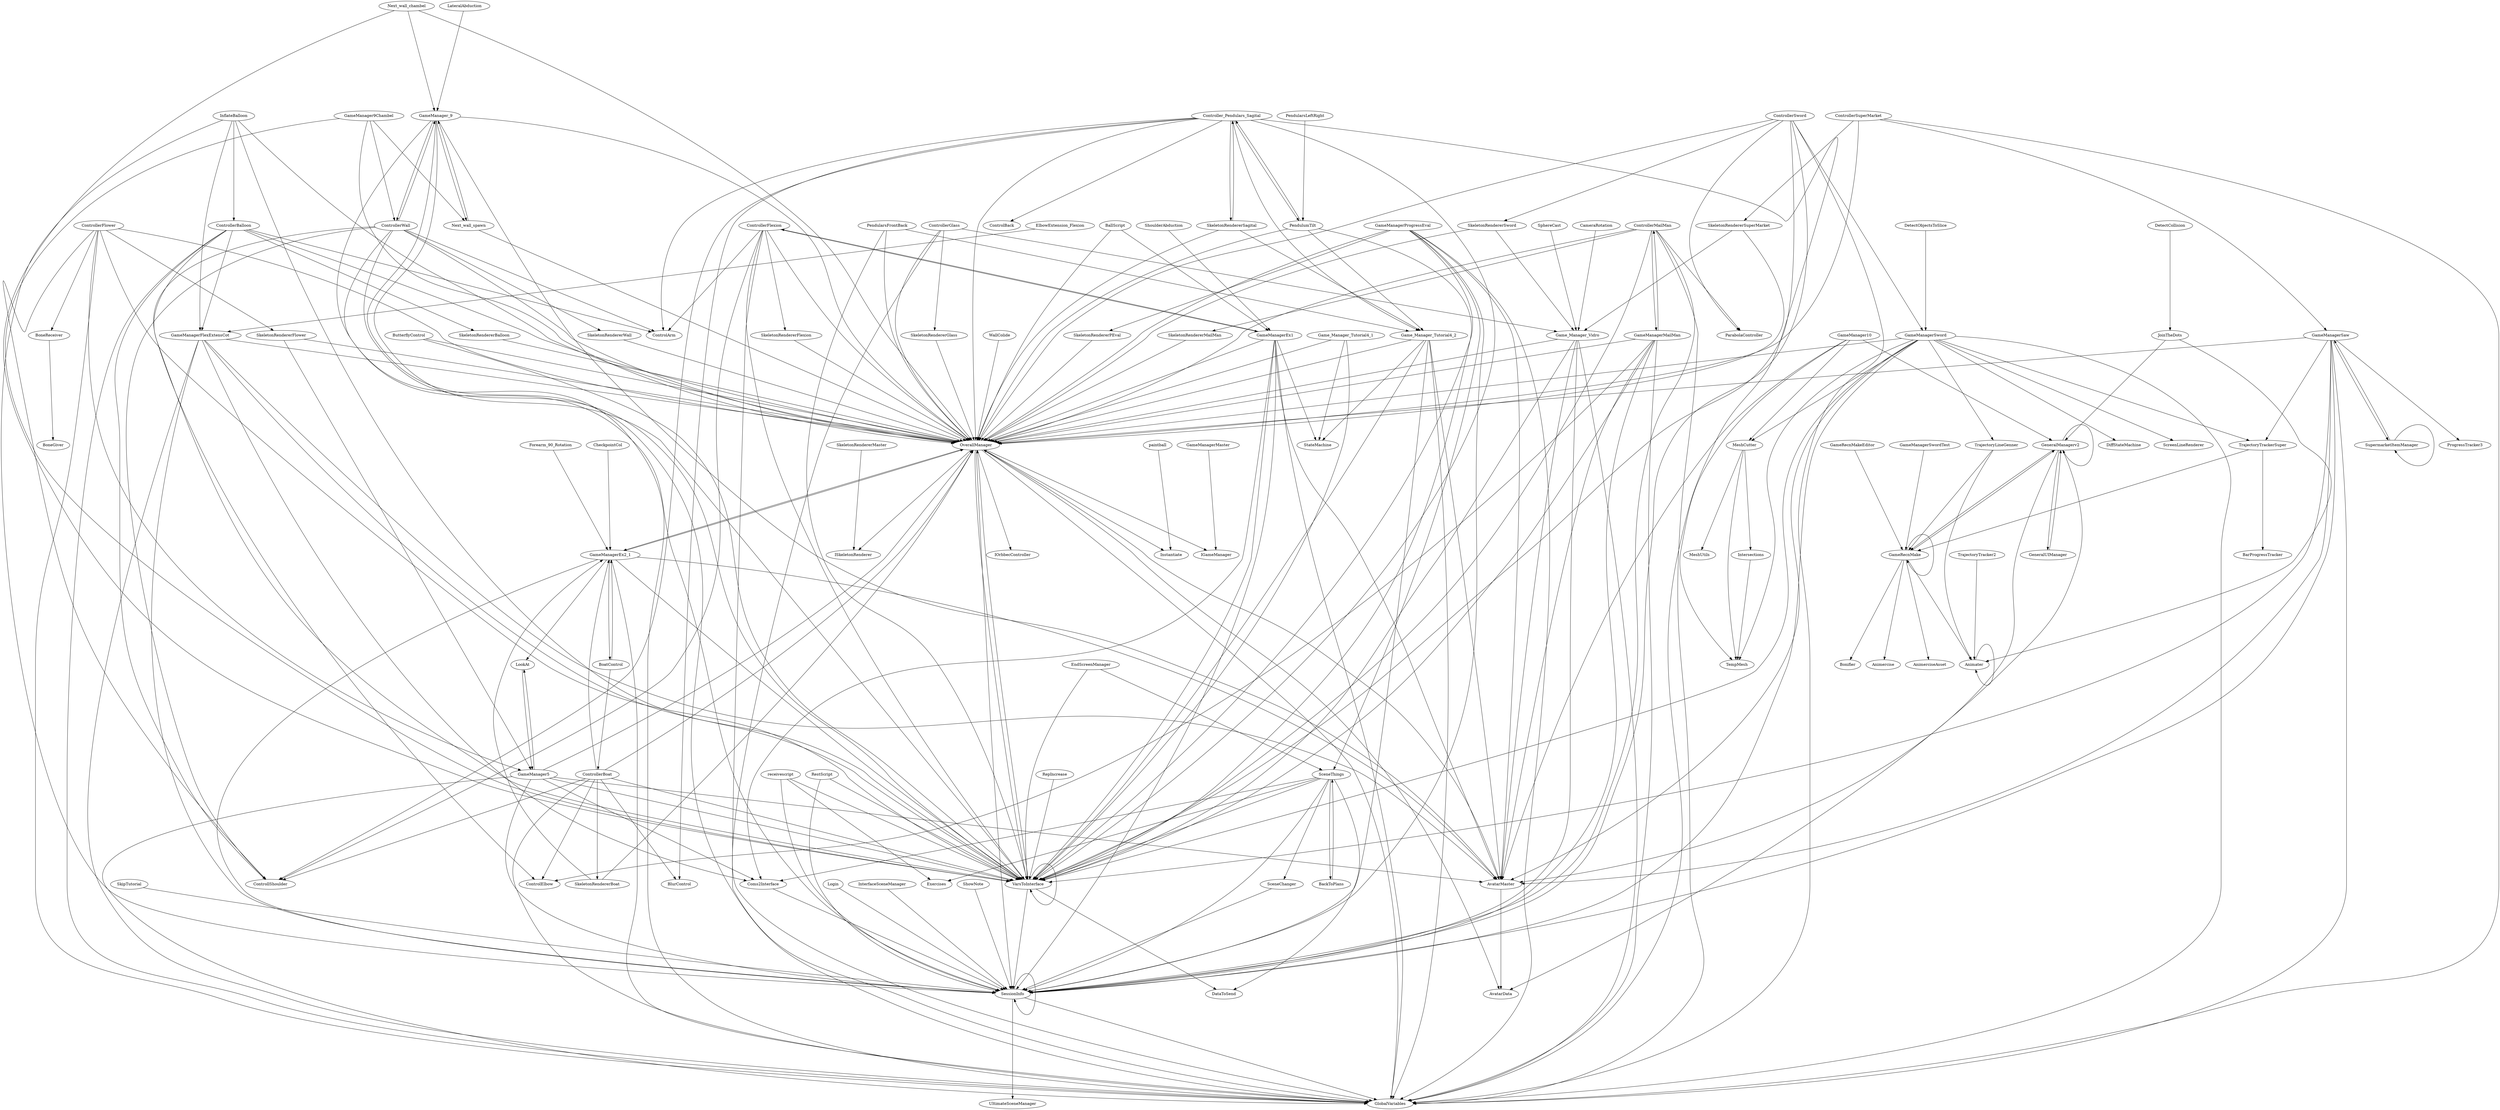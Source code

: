 digraph  {
	graph [nodesep=0.25,
		ranksep=5.0
	];
	SkeletonRendererMailMan -> OverallManager;
	SceneThings -> DataToSend;
	SceneThings -> SessionInfo;
	SceneThings -> Exercises;
	SceneThings -> VarsToInterface;
	SceneThings -> Coms2Interface;
	SceneThings -> SceneChanger;
	SceneThings -> BackToPlans;
	Next_wall_spawn -> OverallManager;
	Next_wall_spawn -> GameManager_9;
	Controller_Pendulars_Sagital -> ControlArm;
	Controller_Pendulars_Sagital -> ControllShoulder;
	Controller_Pendulars_Sagital -> ControlBack;
	Controller_Pendulars_Sagital -> SkeletonRendererSagital;
	Controller_Pendulars_Sagital -> BlurControl;
	Controller_Pendulars_Sagital -> OverallManager;
	Controller_Pendulars_Sagital -> VarsToInterface;
	Controller_Pendulars_Sagital -> GlobalVariables;
	Controller_Pendulars_Sagital -> Game_Manager_Tutorial4_2;
	Controller_Pendulars_Sagital -> PendulumTilt;
	GeneralManagerv2 -> GeneralManagerv2;
	GeneralManagerv2 -> GameRecnMake;
	GeneralManagerv2 -> GeneralUIManager;
	GeneralManagerv2 -> AvatarMaster;
	GeneralManagerv2 -> AvatarData;
	BoneReceiver -> BoneGiver;
	ControllerGlass -> OverallManager;
	ControllerGlass -> Game_Manager_Vidro;
	ControllerGlass -> GlobalVariables;
	ControllerGlass -> SkeletonRendererGlass;
	GameManager9Chambel -> Next_wall_spawn;
	GameManager9Chambel -> OverallManager;
	GameManager9Chambel -> VarsToInterface;
	GameManager9Chambel -> ControllerWall;
	CameraRotation -> Game_Manager_Vidro;
	GameManagerEx2_1 -> OverallManager;
	GameManagerEx2_1 -> BoatControl;
	GameManagerEx2_1 -> SessionInfo;
	GameManagerEx2_1 -> LookAt;
	GameManagerEx2_1 -> VarsToInterface;
	GameManagerEx2_1 -> AvatarMaster;
	GameManagerEx2_1 -> GlobalVariables;
	CheckpointCol -> GameManagerEx2_1;
	SkeletonRendererSagital -> Controller_Pendulars_Sagital;
	SkeletonRendererSagital -> OverallManager;
	SkeletonRendererSagital -> Game_Manager_Tutorial4_2;
	Game_Manager_Tutorial4_1 -> OverallManager;
	Game_Manager_Tutorial4_1 -> StateMachine;
	Game_Manager_Tutorial4_1 -> VarsToInterface;
	GameManagerSword -> DiffStateMachine;
	GameManagerSword -> TempMesh;
	GameManagerSword -> OverallManager;
	GameManagerSword -> TrajectoryTrackerSuper;
	GameManagerSword -> SessionInfo;
	GameManagerSword -> ScreenLineRenderer;
	GameManagerSword -> VarsToInterface;
	GameManagerSword -> AvatarMaster;
	GameManagerSword -> GlobalVariables;
	GameManagerSword -> TrajectoryLineGenner;
	GameManagerSword -> MeshCutter;
	ControllerSuperMarket -> OverallManager;
	ControllerSuperMarket -> SkeletonRendererSuperMarket;
	ControllerSuperMarket -> GameManagerSaw;
	ControllerSuperMarket -> GlobalVariables;
	ShowNote -> SessionInfo;
	GameRecnMake -> GeneralManagerv2;
	GameRecnMake -> GameRecnMake;
	GameRecnMake -> Animater;
	GameRecnMake -> Animercise;
	GameRecnMake -> AnimerciseAsset;
	GameRecnMake -> Bonifier;
	OverallManager -> GameManagerEx2_1;
	OverallManager -> SessionInfo;
	OverallManager -> ISkeletonRenderer;
	OverallManager -> IOrbbecController;
	OverallManager -> VarsToInterface;
	OverallManager -> GlobalVariables;
	OverallManager -> Instantiate;
	OverallManager -> AvatarData;
	OverallManager -> IGameManager;
	WallColide -> OverallManager;
	receivescript -> SessionInfo;
	receivescript -> Exercises;
	receivescript -> VarsToInterface;
	SkeletonRendererFlower -> OverallManager;
	SkeletonRendererFlower -> GameManager5;
	RestScript -> SessionInfo;
	RestScript -> VarsToInterface;
	BoatControl -> GameManagerEx2_1;
	BoatControl -> ControllerBoat;
	PendularsLeftRight -> PendulumTilt;
	Login -> SessionInfo;
	Animater -> Animater;
	Game_Manager_Vidro -> OverallManager;
	Game_Manager_Vidro -> SessionInfo;
	Game_Manager_Vidro -> VarsToInterface;
	Game_Manager_Vidro -> AvatarMaster;
	Game_Manager_Vidro -> GlobalVariables;
	InterfaceSceneManager -> SessionInfo;
	GameManagerFlexExtensCot -> OverallManager;
	GameManagerFlexExtensCot -> SessionInfo;
	GameManagerFlexExtensCot -> VarsToInterface;
	GameManagerFlexExtensCot -> AvatarMaster;
	GameManagerFlexExtensCot -> Coms2Interface;
	GameManagerFlexExtensCot -> GlobalVariables;
	SkipTutorial -> SessionInfo;
	TrajectoryTrackerSuper -> BarProgressTracker;
	TrajectoryTrackerSuper -> GameRecnMake;
	SessionInfo -> SessionInfo;
	SessionInfo -> GlobalVariables;
	SessionInfo -> UltimateSceneManager;
	SphereCast -> Game_Manager_Vidro;
	SkeletonRendererPEval -> OverallManager;
	Next_wall_chambel -> OverallManager;
	Next_wall_chambel -> GameManager_9;
	Next_wall_chambel -> VarsToInterface;
	GameManager10 -> GeneralManagerv2;
	GameManager10 -> TempMesh;
	GameManager10 -> AvatarMaster;
	GameManager10 -> MeshCutter;
	paintball -> Instantiate;
	ControllerMailMan -> SkeletonRendererMailMan;
	ControllerMailMan -> ParabolaController;
	ControllerMailMan -> OverallManager;
	ControllerMailMan -> SessionInfo;
	ControllerMailMan -> VarsToInterface;
	ControllerMailMan -> GlobalVariables;
	ControllerMailMan -> GameManagerMailMan;
	PendularsFrontBack -> OverallManager;
	PendularsFrontBack -> VarsToInterface;
	PendularsFrontBack -> Game_Manager_Tutorial4_2;
	SupermarketItemManager -> SupermarketItemManager;
	SupermarketItemManager -> GameManagerSaw;
	BallScript -> OverallManager;
	BallScript -> GameManagerEx1;
	Forearm_90_Rotation -> GameManagerEx2_1;
	ControllerBoat -> ControllShoulder;
	ControllerBoat -> GameManagerEx2_1;
	ControllerBoat -> BlurControl;
	ControllerBoat -> OverallManager;
	ControllerBoat -> VarsToInterface;
	ControllerBoat -> GlobalVariables;
	ControllerBoat -> ControlElbow;
	ControllerBoat -> SkeletonRendererBoat;
	GameManagerEx1 -> OverallManager;
	GameManagerEx1 -> SessionInfo;
	GameManagerEx1 -> StateMachine;
	GameManagerEx1 -> VarsToInterface;
	GameManagerEx1 -> AvatarMaster;
	GameManagerEx1 -> Coms2Interface;
	GameManagerEx1 -> GlobalVariables;
	GameManagerEx1 -> ControllerFlexion;
	InflateBalloon -> OverallManager;
	InflateBalloon -> GameManagerFlexExtensCot;
	InflateBalloon -> SessionInfo;
	InflateBalloon -> VarsToInterface;
	InflateBalloon -> ControllerBalloon;
	LookAt -> GameManager5;
	GeneralUIManager -> GeneralManagerv2;
	GameManager_9 -> Next_wall_spawn;
	GameManager_9 -> OverallManager;
	GameManager_9 -> SessionInfo;
	GameManager_9 -> VarsToInterface;
	GameManager_9 -> AvatarMaster;
	GameManager_9 -> GlobalVariables;
	GameManager_9 -> ControllerWall;
	SkeletonRendererSuperMarket -> OverallManager;
	SkeletonRendererSuperMarket -> Game_Manager_Vidro;
	ControllerFlower -> ControllShoulder;
	ControllerFlower -> BoneReceiver;
	ControllerFlower -> OverallManager;
	ControllerFlower -> SkeletonRendererFlower;
	ControllerFlower -> VarsToInterface;
	ControllerFlower -> GlobalVariables;
	ControllerFlower -> GameManager5;
	GameManagerSaw -> ProgressTracker3;
	GameManagerSaw -> OverallManager;
	GameManagerSaw -> TrajectoryTrackerSuper;
	GameManagerSaw -> SessionInfo;
	GameManagerSaw -> SupermarketItemManager;
	GameManagerSaw -> VarsToInterface;
	GameManagerSaw -> AvatarMaster;
	GameManagerSaw -> GlobalVariables;
	VarsToInterface -> OverallManager;
	VarsToInterface -> DataToSend;
	VarsToInterface -> SessionInfo;
	VarsToInterface -> VarsToInterface;
	AvatarMaster -> OverallManager;
	AvatarMaster -> AvatarData;
	Coms2Interface -> SessionInfo;
	ControllerSword -> GameManagerSword;
	ControllerSword -> ParabolaController;
	ControllerSword -> OverallManager;
	ControllerSword -> SessionInfo;
	ControllerSword -> VarsToInterface;
	ControllerSword -> GlobalVariables;
	ControllerSword -> SkeletonRendererSword;
	GameManagerMailMan -> OverallManager;
	GameManagerMailMan -> SessionInfo;
	GameManagerMailMan -> ControllerMailMan;
	GameManagerMailMan -> VarsToInterface;
	GameManagerMailMan -> AvatarMaster;
	GameManagerMailMan -> GlobalVariables;
	GameManagerMailMan -> ControlElbow;
	SkeletonRendererWall -> OverallManager;
	GameManagerProgressEval -> SceneThings;
	GameManagerProgressEval -> OverallManager;
	GameManagerProgressEval -> SessionInfo;
	GameManagerProgressEval -> SkeletonRendererPEval;
	GameManagerProgressEval -> VarsToInterface;
	GameManagerProgressEval -> AvatarMaster;
	GameManagerProgressEval -> GlobalVariables;
	ControllerFlexion -> ControlArm;
	ControllerFlexion -> ControllShoulder;
	ControllerFlexion -> OverallManager;
	ControllerFlexion -> GameManagerEx1;
	ControllerFlexion -> VarsToInterface;
	ControllerFlexion -> GlobalVariables;
	ControllerFlexion -> SkeletonRendererFlexion;
	Game_Manager_Tutorial4_2 -> OverallManager;
	Game_Manager_Tutorial4_2 -> SessionInfo;
	Game_Manager_Tutorial4_2 -> StateMachine;
	Game_Manager_Tutorial4_2 -> VarsToInterface;
	Game_Manager_Tutorial4_2 -> AvatarMaster;
	Game_Manager_Tutorial4_2 -> GlobalVariables;
	SkeletonRendererMaster -> ISkeletonRenderer;
	SkeletonRendererGlass -> OverallManager;
	EndScreenManager -> SceneThings;
	EndScreenManager -> VarsToInterface;
	SkeletonRendererSword -> OverallManager;
	SkeletonRendererSword -> Game_Manager_Vidro;
	SkeletonRendererFlexion -> OverallManager;
	TrajectoryLineGenner -> GameRecnMake;
	TrajectoryLineGenner -> Animater;
	GameManager5 -> OverallManager;
	GameManager5 -> SessionInfo;
	GameManager5 -> LookAt;
	GameManager5 -> VarsToInterface;
	GameManager5 -> AvatarMaster;
	GameManager5 -> Coms2Interface;
	GameManager5 -> GlobalVariables;
	SceneChanger -> SessionInfo;
	DetectObjectsToSlice -> GameManagerSword;
	RepIncrease -> VarsToInterface;
	SkeletonRendererBoat -> GameManagerEx2_1;
	SkeletonRendererBoat -> OverallManager;
	ControllerBalloon -> ControlArm;
	ControllerBalloon -> ControllShoulder;
	ControllerBalloon -> OverallManager;
	ControllerBalloon -> GameManagerFlexExtensCot;
	ControllerBalloon -> VarsToInterface;
	ControllerBalloon -> GlobalVariables;
	ControllerBalloon -> SkeletonRendererBalloon;
	GameManagerMaster -> IGameManager;
	ShoulderAbduction -> GameManagerEx1;
	LateralAbduction -> GameManager_9;
	Intersections -> TempMesh;
	PendulumTilt -> Controller_Pendulars_Sagital;
	PendulumTilt -> OverallManager;
	PendulumTilt -> VarsToInterface;
	PendulumTilt -> Game_Manager_Tutorial4_2;
	JoinTheDots -> GeneralManagerv2;
	JoinTheDots -> Animater;
	BackToPlans -> SceneThings;
	ButterflyControl -> OverallManager;
	ButterflyControl -> VarsToInterface;
	MeshCutter -> MeshUtils;
	MeshCutter -> TempMesh;
	MeshCutter -> Intersections;
	ElbowExtension_Flexion -> GameManagerFlexExtensCot;
	SkeletonRendererBalloon -> OverallManager;
	ControllerWall -> ControlArm;
	ControllerWall -> ControllShoulder;
	ControllerWall -> OverallManager;
	ControllerWall -> GameManager_9;
	ControllerWall -> VarsToInterface;
	ControllerWall -> GlobalVariables;
	ControllerWall -> SkeletonRendererWall;
	ControllerWall -> ControlElbow;
	GameManagerSwordTest -> GameRecnMake;
	GameRecnMakeEditor -> GameRecnMake;
	TrajectoryTracker2 -> Animater;
	DetectCollision -> JoinTheDots;
}
